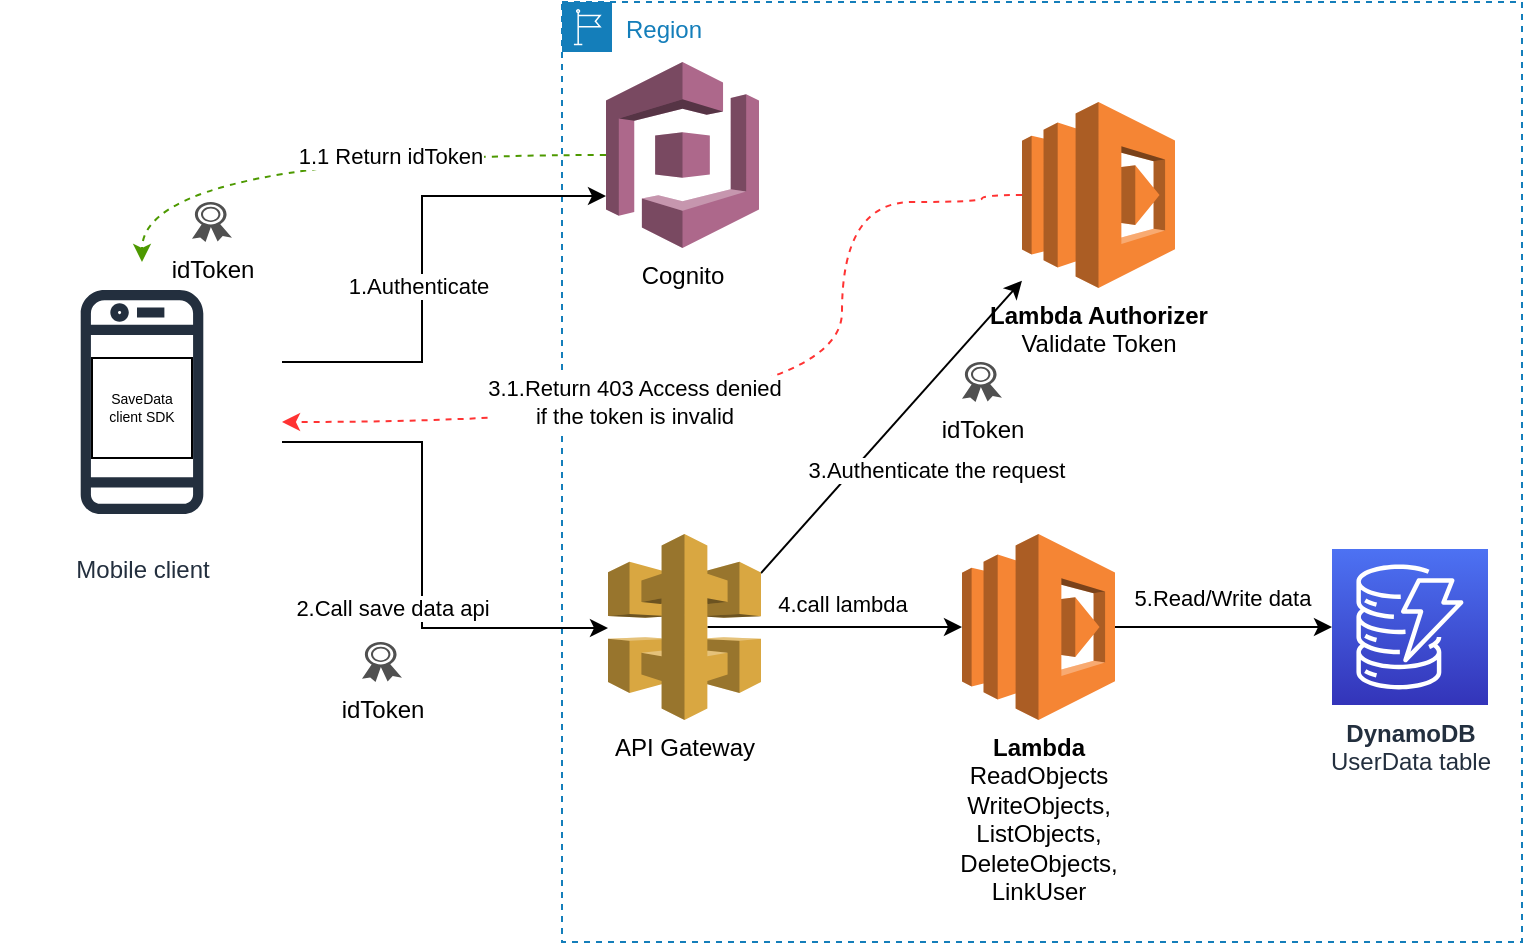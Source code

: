 <mxfile version="21.3.8" type="github" pages="5">
  <diagram id="LclV318cCAkKvQurcQmc" name="System Architecture">
    <mxGraphModel dx="1434" dy="734" grid="1" gridSize="10" guides="1" tooltips="1" connect="1" arrows="1" fold="1" page="1" pageScale="1" pageWidth="827" pageHeight="1169" math="0" shadow="0">
      <root>
        <mxCell id="0" />
        <mxCell id="1" parent="0" />
        <mxCell id="avhBZaXZBKunm3MLwHhu-2" value="Region" style="points=[[0,0],[0.25,0],[0.5,0],[0.75,0],[1,0],[1,0.25],[1,0.5],[1,0.75],[1,1],[0.75,1],[0.5,1],[0.25,1],[0,1],[0,0.75],[0,0.5],[0,0.25]];outlineConnect=0;gradientColor=none;html=1;whiteSpace=wrap;fontSize=12;fontStyle=0;container=1;pointerEvents=0;collapsible=0;recursiveResize=0;shape=mxgraph.aws4.group;grIcon=mxgraph.aws4.group_region;strokeColor=#147EBA;fillColor=none;verticalAlign=top;align=left;spacingLeft=30;fontColor=#147EBA;dashed=1;" parent="1" vertex="1">
          <mxGeometry x="300" y="70" width="480" height="470" as="geometry" />
        </mxCell>
        <mxCell id="avhBZaXZBKunm3MLwHhu-16" style="edgeStyle=orthogonalEdgeStyle;rounded=0;orthogonalLoop=1;jettySize=auto;html=1;exitX=0.65;exitY=0.5;exitDx=0;exitDy=0;exitPerimeter=0;entryX=0;entryY=0.5;entryDx=0;entryDy=0;entryPerimeter=0;" parent="avhBZaXZBKunm3MLwHhu-2" source="avhBZaXZBKunm3MLwHhu-3" target="avhBZaXZBKunm3MLwHhu-35" edge="1">
          <mxGeometry relative="1" as="geometry">
            <mxPoint x="192" y="285.5" as="targetPoint" />
          </mxGeometry>
        </mxCell>
        <mxCell id="avhBZaXZBKunm3MLwHhu-18" value="4.call lambda" style="edgeLabel;html=1;align=center;verticalAlign=middle;resizable=0;points=[];" parent="avhBZaXZBKunm3MLwHhu-16" vertex="1" connectable="0">
          <mxGeometry x="0.242" relative="1" as="geometry">
            <mxPoint x="-12" y="-12" as="offset" />
          </mxGeometry>
        </mxCell>
        <mxCell id="avhBZaXZBKunm3MLwHhu-28" style="edgeStyle=none;rounded=0;orthogonalLoop=1;jettySize=auto;html=1;exitX=1;exitY=0.21;exitDx=0;exitDy=0;exitPerimeter=0;" parent="avhBZaXZBKunm3MLwHhu-2" source="avhBZaXZBKunm3MLwHhu-3" target="avhBZaXZBKunm3MLwHhu-26" edge="1">
          <mxGeometry relative="1" as="geometry" />
        </mxCell>
        <mxCell id="avhBZaXZBKunm3MLwHhu-29" value="3.Authenticate the request" style="edgeLabel;html=1;align=center;verticalAlign=middle;resizable=0;points=[];" parent="avhBZaXZBKunm3MLwHhu-28" vertex="1" connectable="0">
          <mxGeometry x="-0.107" y="1" relative="1" as="geometry">
            <mxPoint x="30" y="14" as="offset" />
          </mxGeometry>
        </mxCell>
        <mxCell id="avhBZaXZBKunm3MLwHhu-3" value="API Gateway" style="outlineConnect=0;dashed=0;verticalLabelPosition=bottom;verticalAlign=top;align=center;html=1;shape=mxgraph.aws3.api_gateway;fillColor=#D9A741;gradientColor=none;" parent="avhBZaXZBKunm3MLwHhu-2" vertex="1">
          <mxGeometry x="23" y="266" width="76.5" height="93" as="geometry" />
        </mxCell>
        <mxCell id="avhBZaXZBKunm3MLwHhu-17" value="" style="edgeStyle=orthogonalEdgeStyle;rounded=0;orthogonalLoop=1;jettySize=auto;html=1;exitX=1;exitY=0.5;exitDx=0;exitDy=0;exitPerimeter=0;" parent="avhBZaXZBKunm3MLwHhu-2" source="avhBZaXZBKunm3MLwHhu-35" target="avhBZaXZBKunm3MLwHhu-5" edge="1">
          <mxGeometry relative="1" as="geometry">
            <mxPoint x="290" y="285" as="sourcePoint" />
          </mxGeometry>
        </mxCell>
        <mxCell id="avhBZaXZBKunm3MLwHhu-19" value="5.Read/Write data" style="edgeLabel;html=1;align=center;verticalAlign=middle;resizable=0;points=[];" parent="avhBZaXZBKunm3MLwHhu-17" vertex="1" connectable="0">
          <mxGeometry x="-0.268" relative="1" as="geometry">
            <mxPoint x="14" y="-15" as="offset" />
          </mxGeometry>
        </mxCell>
        <mxCell id="avhBZaXZBKunm3MLwHhu-5" value="&lt;b&gt;DynamoDB&lt;br&gt;&lt;/b&gt;UserData table" style="sketch=0;points=[[0,0,0],[0.25,0,0],[0.5,0,0],[0.75,0,0],[1,0,0],[0,1,0],[0.25,1,0],[0.5,1,0],[0.75,1,0],[1,1,0],[0,0.25,0],[0,0.5,0],[0,0.75,0],[1,0.25,0],[1,0.5,0],[1,0.75,0]];outlineConnect=0;fontColor=#232F3E;gradientColor=#4D72F3;gradientDirection=north;fillColor=#3334B9;strokeColor=#ffffff;dashed=0;verticalLabelPosition=bottom;verticalAlign=top;align=center;html=1;fontSize=12;fontStyle=0;aspect=fixed;shape=mxgraph.aws4.resourceIcon;resIcon=mxgraph.aws4.dynamodb;" parent="avhBZaXZBKunm3MLwHhu-2" vertex="1">
          <mxGeometry x="385" y="273.5" width="78" height="78" as="geometry" />
        </mxCell>
        <mxCell id="avhBZaXZBKunm3MLwHhu-6" value="Cognito" style="outlineConnect=0;dashed=0;verticalLabelPosition=bottom;verticalAlign=top;align=center;html=1;shape=mxgraph.aws3.cognito;fillColor=#AD688B;gradientColor=none;" parent="avhBZaXZBKunm3MLwHhu-2" vertex="1">
          <mxGeometry x="22" y="30" width="76.5" height="93" as="geometry" />
        </mxCell>
        <mxCell id="avhBZaXZBKunm3MLwHhu-26" value="&lt;b&gt;Lambda Authorizer&lt;/b&gt;&lt;br&gt;Validate Token" style="outlineConnect=0;dashed=0;verticalLabelPosition=bottom;verticalAlign=top;align=center;html=1;shape=mxgraph.aws3.lambda;fillColor=#F58534;gradientColor=none;" parent="avhBZaXZBKunm3MLwHhu-2" vertex="1">
          <mxGeometry x="230" y="50" width="76.5" height="93" as="geometry" />
        </mxCell>
        <mxCell id="avhBZaXZBKunm3MLwHhu-35" value="&lt;b&gt;Lambda&lt;br style=&quot;border-color: var(--border-color);&quot;&gt;&lt;/b&gt;ReadObjects&lt;br style=&quot;border-color: var(--border-color);&quot;&gt;WriteObjects,&lt;br style=&quot;border-color: var(--border-color);&quot;&gt;&lt;span style=&quot;border-color: var(--border-color);&quot;&gt;ListObjects,&lt;/span&gt;&lt;br style=&quot;border-color: var(--border-color);&quot;&gt;&lt;span style=&quot;border-color: var(--border-color);&quot;&gt;DeleteObjects,&lt;/span&gt;&lt;br style=&quot;border-color: var(--border-color);&quot;&gt;&lt;span style=&quot;border-color: var(--border-color);&quot;&gt;LinkUser&lt;/span&gt;" style="outlineConnect=0;dashed=0;verticalLabelPosition=bottom;verticalAlign=top;align=center;html=1;shape=mxgraph.aws3.lambda;fillColor=#F58534;gradientColor=none;" parent="avhBZaXZBKunm3MLwHhu-2" vertex="1">
          <mxGeometry x="200" y="266" width="76.5" height="93" as="geometry" />
        </mxCell>
        <mxCell id="avhBZaXZBKunm3MLwHhu-42" value="idToken" style="sketch=0;pointerEvents=1;shadow=0;dashed=0;html=1;strokeColor=none;fillColor=#505050;labelPosition=center;verticalLabelPosition=bottom;verticalAlign=top;outlineConnect=0;align=center;shape=mxgraph.office.security.token;" parent="avhBZaXZBKunm3MLwHhu-2" vertex="1">
          <mxGeometry x="200" y="180" width="20" height="20" as="geometry" />
        </mxCell>
        <mxCell id="avhBZaXZBKunm3MLwHhu-8" value="Mobile client" style="sketch=0;outlineConnect=0;fontColor=#232F3E;gradientColor=none;strokeColor=#232F3E;fillColor=#ffffff;dashed=0;verticalLabelPosition=bottom;verticalAlign=top;align=center;html=1;fontSize=12;fontStyle=0;aspect=fixed;shape=mxgraph.aws4.resourceIcon;resIcon=mxgraph.aws4.mobile_client;" parent="1" vertex="1">
          <mxGeometry x="20" y="200" width="140" height="140" as="geometry" />
        </mxCell>
        <mxCell id="avhBZaXZBKunm3MLwHhu-9" style="edgeStyle=orthogonalEdgeStyle;rounded=0;orthogonalLoop=1;jettySize=auto;html=1;" parent="1" target="avhBZaXZBKunm3MLwHhu-6" edge="1">
          <mxGeometry relative="1" as="geometry">
            <mxPoint x="220" y="310" as="targetPoint" />
            <mxPoint x="160" y="250" as="sourcePoint" />
            <Array as="points">
              <mxPoint x="230" y="250" />
              <mxPoint x="230" y="167" />
            </Array>
          </mxGeometry>
        </mxCell>
        <mxCell id="avhBZaXZBKunm3MLwHhu-10" value="1.Authenticate" style="edgeLabel;html=1;align=center;verticalAlign=middle;resizable=0;points=[];" parent="avhBZaXZBKunm3MLwHhu-9" vertex="1" connectable="0">
          <mxGeometry x="-0.115" y="2" relative="1" as="geometry">
            <mxPoint as="offset" />
          </mxGeometry>
        </mxCell>
        <mxCell id="avhBZaXZBKunm3MLwHhu-11" style="edgeStyle=orthogonalEdgeStyle;rounded=0;orthogonalLoop=1;jettySize=auto;html=1;" parent="1" target="avhBZaXZBKunm3MLwHhu-3" edge="1">
          <mxGeometry relative="1" as="geometry">
            <mxPoint x="160" y="290" as="sourcePoint" />
            <Array as="points">
              <mxPoint x="230" y="290" />
              <mxPoint x="230" y="383" />
            </Array>
          </mxGeometry>
        </mxCell>
        <mxCell id="avhBZaXZBKunm3MLwHhu-12" value="2.Call save data api" style="edgeLabel;html=1;align=center;verticalAlign=middle;resizable=0;points=[];" parent="avhBZaXZBKunm3MLwHhu-11" vertex="1" connectable="0">
          <mxGeometry x="0.437" y="-1" relative="1" as="geometry">
            <mxPoint x="-36" y="-11" as="offset" />
          </mxGeometry>
        </mxCell>
        <mxCell id="avhBZaXZBKunm3MLwHhu-14" value="idToken" style="sketch=0;pointerEvents=1;shadow=0;dashed=0;html=1;strokeColor=none;fillColor=#505050;labelPosition=center;verticalLabelPosition=bottom;verticalAlign=top;outlineConnect=0;align=center;shape=mxgraph.office.security.token;" parent="1" vertex="1">
          <mxGeometry x="200" y="390" width="20" height="20" as="geometry" />
        </mxCell>
        <mxCell id="avhBZaXZBKunm3MLwHhu-23" value="&lt;font style=&quot;font-size: 7px;&quot;&gt;SaveData client SDK&lt;/font&gt;" style="whiteSpace=wrap;html=1;fontSize=7;" parent="1" vertex="1">
          <mxGeometry x="65" y="248" width="50" height="50" as="geometry" />
        </mxCell>
        <mxCell id="avhBZaXZBKunm3MLwHhu-30" style="edgeStyle=orthogonalEdgeStyle;curved=1;rounded=0;orthogonalLoop=1;jettySize=auto;html=1;exitX=0;exitY=0.5;exitDx=0;exitDy=0;exitPerimeter=0;strokeColor=#FF3333;dashed=1;" parent="1" source="avhBZaXZBKunm3MLwHhu-26" target="avhBZaXZBKunm3MLwHhu-8" edge="1">
          <mxGeometry relative="1" as="geometry">
            <Array as="points">
              <mxPoint x="510" y="167" />
              <mxPoint x="510" y="170" />
              <mxPoint x="440" y="170" />
              <mxPoint x="440" y="280" />
            </Array>
          </mxGeometry>
        </mxCell>
        <mxCell id="avhBZaXZBKunm3MLwHhu-31" value="3.1.Return 403 Access denied &lt;br&gt;if the token is invalid" style="edgeLabel;html=1;align=center;verticalAlign=middle;resizable=0;points=[];" parent="avhBZaXZBKunm3MLwHhu-30" vertex="1" connectable="0">
          <mxGeometry x="0.083" y="-7" relative="1" as="geometry">
            <mxPoint x="-46" y="-3" as="offset" />
          </mxGeometry>
        </mxCell>
        <mxCell id="avhBZaXZBKunm3MLwHhu-34" value="idToken" style="sketch=0;pointerEvents=1;shadow=0;dashed=0;html=1;strokeColor=none;fillColor=#505050;labelPosition=center;verticalLabelPosition=bottom;verticalAlign=top;outlineConnect=0;align=center;shape=mxgraph.office.security.token;" parent="1" vertex="1">
          <mxGeometry x="115" y="170" width="20" height="20" as="geometry" />
        </mxCell>
        <mxCell id="avhBZaXZBKunm3MLwHhu-39" style="edgeStyle=orthogonalEdgeStyle;curved=1;rounded=0;orthogonalLoop=1;jettySize=auto;html=1;exitX=0;exitY=0.5;exitDx=0;exitDy=0;exitPerimeter=0;strokeColor=#4D9900;dashed=1;" parent="1" source="avhBZaXZBKunm3MLwHhu-6" target="avhBZaXZBKunm3MLwHhu-8" edge="1">
          <mxGeometry relative="1" as="geometry" />
        </mxCell>
        <mxCell id="avhBZaXZBKunm3MLwHhu-40" value="1.1 Return idToken" style="edgeLabel;html=1;align=center;verticalAlign=middle;resizable=0;points=[];" parent="avhBZaXZBKunm3MLwHhu-39" vertex="1" connectable="0">
          <mxGeometry x="-0.242" relative="1" as="geometry">
            <mxPoint as="offset" />
          </mxGeometry>
        </mxCell>
      </root>
    </mxGraphModel>
  </diagram>
  <diagram name="ER_UserData" id="mF6XgWaIYZn5LqMoDUoT">
    <mxGraphModel dx="1434" dy="677" grid="1" gridSize="10" guides="1" tooltips="1" connect="1" arrows="1" fold="1" page="1" pageScale="1" pageWidth="827" pageHeight="1169" math="0" shadow="0">
      <root>
        <mxCell id="0" />
        <mxCell id="1" parent="0" />
        <mxCell id="Q9dBLYLQtG-FuPgtHj90-1" value="UserData" style="whiteSpace=wrap;html=1;align=center;" parent="1" vertex="1">
          <mxGeometry x="364" y="260" width="100" height="40" as="geometry" />
        </mxCell>
        <mxCell id="Q9dBLYLQtG-FuPgtHj90-3" value="UserId" style="ellipse;whiteSpace=wrap;html=1;align=center;fontStyle=4;" parent="1" vertex="1">
          <mxGeometry x="180" y="150" width="100" height="40" as="geometry" />
        </mxCell>
        <mxCell id="Q9dBLYLQtG-FuPgtHj90-4" value="Collection" style="ellipse;whiteSpace=wrap;html=1;align=center;fontStyle=4;" parent="1" vertex="1">
          <mxGeometry x="350" y="120" width="100" height="40" as="geometry" />
        </mxCell>
        <mxCell id="Q9dBLYLQtG-FuPgtHj90-5" value="Key" style="ellipse;whiteSpace=wrap;html=1;align=center;fontStyle=4;" parent="1" vertex="1">
          <mxGeometry x="540" y="150" width="100" height="40" as="geometry" />
        </mxCell>
        <mxCell id="Q9dBLYLQtG-FuPgtHj90-6" value="Value" style="ellipse;whiteSpace=wrap;html=1;align=center;" parent="1" vertex="1">
          <mxGeometry x="560" y="260" width="100" height="40" as="geometry" />
        </mxCell>
        <mxCell id="Q9dBLYLQtG-FuPgtHj90-7" value="Version" style="ellipse;whiteSpace=wrap;html=1;align=center;" parent="1" vertex="1">
          <mxGeometry x="550" y="370" width="100" height="40" as="geometry" />
        </mxCell>
        <mxCell id="Q9dBLYLQtG-FuPgtHj90-8" value="ReadPermission" style="ellipse;whiteSpace=wrap;html=1;align=center;" parent="1" vertex="1">
          <mxGeometry x="420" y="420" width="100" height="40" as="geometry" />
        </mxCell>
        <mxCell id="Q9dBLYLQtG-FuPgtHj90-9" value="WritePermission" style="ellipse;whiteSpace=wrap;html=1;align=center;" parent="1" vertex="1">
          <mxGeometry x="280" y="420" width="100" height="40" as="geometry" />
        </mxCell>
        <mxCell id="Q9dBLYLQtG-FuPgtHj90-10" value="" style="endArrow=none;html=1;rounded=0;" parent="1" source="Q9dBLYLQtG-FuPgtHj90-4" target="Q9dBLYLQtG-FuPgtHj90-1" edge="1">
          <mxGeometry relative="1" as="geometry">
            <mxPoint x="380" y="340" as="sourcePoint" />
            <mxPoint x="540" y="340" as="targetPoint" />
          </mxGeometry>
        </mxCell>
        <mxCell id="Q9dBLYLQtG-FuPgtHj90-14" value="" style="endArrow=none;html=1;rounded=0;exitX=0;exitY=1;exitDx=0;exitDy=0;entryX=0.75;entryY=0;entryDx=0;entryDy=0;" parent="1" source="Q9dBLYLQtG-FuPgtHj90-5" target="Q9dBLYLQtG-FuPgtHj90-1" edge="1">
          <mxGeometry relative="1" as="geometry">
            <mxPoint x="487" y="199" as="sourcePoint" />
            <mxPoint x="438" y="270" as="targetPoint" />
          </mxGeometry>
        </mxCell>
        <mxCell id="Q9dBLYLQtG-FuPgtHj90-15" value="" style="endArrow=none;html=1;rounded=0;exitX=0.5;exitY=1;exitDx=0;exitDy=0;entryX=0.25;entryY=0;entryDx=0;entryDy=0;" parent="1" source="Q9dBLYLQtG-FuPgtHj90-3" target="Q9dBLYLQtG-FuPgtHj90-1" edge="1">
          <mxGeometry relative="1" as="geometry">
            <mxPoint x="497" y="209" as="sourcePoint" />
            <mxPoint x="448" y="280" as="targetPoint" />
          </mxGeometry>
        </mxCell>
        <mxCell id="Q9dBLYLQtG-FuPgtHj90-16" value="" style="endArrow=none;html=1;rounded=0;exitX=0;exitY=0.5;exitDx=0;exitDy=0;entryX=1;entryY=0.5;entryDx=0;entryDy=0;" parent="1" source="Q9dBLYLQtG-FuPgtHj90-6" target="Q9dBLYLQtG-FuPgtHj90-1" edge="1">
          <mxGeometry relative="1" as="geometry">
            <mxPoint x="507" y="219" as="sourcePoint" />
            <mxPoint x="458" y="290" as="targetPoint" />
          </mxGeometry>
        </mxCell>
        <mxCell id="Q9dBLYLQtG-FuPgtHj90-17" value="" style="endArrow=none;html=1;rounded=0;exitX=0;exitY=0;exitDx=0;exitDy=0;entryX=0.75;entryY=1;entryDx=0;entryDy=0;" parent="1" source="Q9dBLYLQtG-FuPgtHj90-7" target="Q9dBLYLQtG-FuPgtHj90-1" edge="1">
          <mxGeometry relative="1" as="geometry">
            <mxPoint x="517" y="229" as="sourcePoint" />
            <mxPoint x="468" y="300" as="targetPoint" />
          </mxGeometry>
        </mxCell>
        <mxCell id="Q9dBLYLQtG-FuPgtHj90-18" value="" style="endArrow=none;html=1;rounded=0;exitX=0.5;exitY=1;exitDx=0;exitDy=0;entryX=0.5;entryY=0;entryDx=0;entryDy=0;" parent="1" source="Q9dBLYLQtG-FuPgtHj90-1" target="Q9dBLYLQtG-FuPgtHj90-8" edge="1">
          <mxGeometry relative="1" as="geometry">
            <mxPoint x="527" y="239" as="sourcePoint" />
            <mxPoint x="478" y="310" as="targetPoint" />
          </mxGeometry>
        </mxCell>
        <mxCell id="Q9dBLYLQtG-FuPgtHj90-19" value="" style="endArrow=none;html=1;rounded=0;exitX=0.25;exitY=1;exitDx=0;exitDy=0;entryX=0.5;entryY=0;entryDx=0;entryDy=0;" parent="1" source="Q9dBLYLQtG-FuPgtHj90-1" target="Q9dBLYLQtG-FuPgtHj90-9" edge="1">
          <mxGeometry relative="1" as="geometry">
            <mxPoint x="537" y="249" as="sourcePoint" />
            <mxPoint x="488" y="320" as="targetPoint" />
          </mxGeometry>
        </mxCell>
        <mxCell id="mvrklI2uLtl31TiGzm9K-1" value="CreateTime" style="ellipse;whiteSpace=wrap;html=1;align=center;" parent="1" vertex="1">
          <mxGeometry x="170" y="360" width="100" height="40" as="geometry" />
        </mxCell>
        <mxCell id="mvrklI2uLtl31TiGzm9K-2" value="" style="endArrow=none;html=1;rounded=0;entryX=0;entryY=0.75;entryDx=0;entryDy=0;exitX=1;exitY=0;exitDx=0;exitDy=0;" parent="1" source="mvrklI2uLtl31TiGzm9K-1" target="Q9dBLYLQtG-FuPgtHj90-1" edge="1">
          <mxGeometry relative="1" as="geometry">
            <mxPoint x="330" y="350" as="sourcePoint" />
            <mxPoint x="490" y="350" as="targetPoint" />
          </mxGeometry>
        </mxCell>
        <mxCell id="mvrklI2uLtl31TiGzm9K-4" value="UpdateTime" style="ellipse;whiteSpace=wrap;html=1;align=center;" parent="1" vertex="1">
          <mxGeometry x="160" y="260" width="100" height="40" as="geometry" />
        </mxCell>
        <mxCell id="mvrklI2uLtl31TiGzm9K-7" value="" style="endArrow=none;html=1;rounded=0;exitX=1;exitY=0.5;exitDx=0;exitDy=0;entryX=0;entryY=0.5;entryDx=0;entryDy=0;" parent="1" source="mvrklI2uLtl31TiGzm9K-4" target="Q9dBLYLQtG-FuPgtHj90-1" edge="1">
          <mxGeometry relative="1" as="geometry">
            <mxPoint x="265" y="396" as="sourcePoint" />
            <mxPoint x="350" y="280" as="targetPoint" />
          </mxGeometry>
        </mxCell>
      </root>
    </mxGraphModel>
  </diagram>
  <diagram id="5PYoEjtsSiYhE9RaVASb" name="ER_UserLink">
    <mxGraphModel dx="1434" dy="677" grid="1" gridSize="10" guides="1" tooltips="1" connect="1" arrows="1" fold="1" page="1" pageScale="1" pageWidth="827" pageHeight="1169" math="0" shadow="0">
      <root>
        <mxCell id="0" />
        <mxCell id="1" parent="0" />
        <mxCell id="us9Fqbk9GCf8lMkR9Wjr-1" value="UserLink" style="whiteSpace=wrap;html=1;align=center;" vertex="1" parent="1">
          <mxGeometry x="360" y="170" width="100" height="40" as="geometry" />
        </mxCell>
        <mxCell id="us9Fqbk9GCf8lMkR9Wjr-3" value="" style="endArrow=none;html=1;rounded=0;exitX=0.5;exitY=1;exitDx=0;exitDy=0;entryX=0.25;entryY=0;entryDx=0;entryDy=0;" edge="1" parent="1" source="_laf4JY_mM1y4re4LjdM-1" target="us9Fqbk9GCf8lMkR9Wjr-1">
          <mxGeometry relative="1" as="geometry">
            <mxPoint x="290" y="110" as="sourcePoint" />
            <mxPoint x="380" y="170" as="targetPoint" />
          </mxGeometry>
        </mxCell>
        <mxCell id="us9Fqbk9GCf8lMkR9Wjr-5" value="UserId" style="ellipse;whiteSpace=wrap;html=1;align=center;" vertex="1" parent="1">
          <mxGeometry x="470" y="70" width="100" height="40" as="geometry" />
        </mxCell>
        <mxCell id="us9Fqbk9GCf8lMkR9Wjr-6" value="" style="endArrow=none;html=1;rounded=0;entryX=0.5;entryY=1;entryDx=0;entryDy=0;exitX=0.75;exitY=0;exitDx=0;exitDy=0;" edge="1" parent="1" source="us9Fqbk9GCf8lMkR9Wjr-1" target="us9Fqbk9GCf8lMkR9Wjr-5">
          <mxGeometry relative="1" as="geometry">
            <mxPoint x="350" y="190" as="sourcePoint" />
            <mxPoint x="510" y="190" as="targetPoint" />
          </mxGeometry>
        </mxCell>
        <mxCell id="_laf4JY_mM1y4re4LjdM-1" value="LinkUserId" style="ellipse;whiteSpace=wrap;html=1;align=center;fontStyle=4;" vertex="1" parent="1">
          <mxGeometry x="240" y="70" width="100" height="40" as="geometry" />
        </mxCell>
      </root>
    </mxGraphModel>
  </diagram>
  <diagram id="d4MP3yhYuahy6iO8lPpE" name="WriteObjects">
    <mxGraphModel dx="1434" dy="677" grid="1" gridSize="10" guides="1" tooltips="1" connect="1" arrows="1" fold="1" page="1" pageScale="1" pageWidth="827" pageHeight="1169" math="0" shadow="0">
      <root>
        <mxCell id="0" />
        <mxCell id="1" parent="0" />
        <mxCell id="LZcnNzvI7tWu5HHSiLTY-3" value="" style="edgeStyle=orthogonalEdgeStyle;rounded=0;orthogonalLoop=1;jettySize=auto;html=1;" edge="1" parent="1" source="LZcnNzvI7tWu5HHSiLTY-1" target="LZcnNzvI7tWu5HHSiLTY-2">
          <mxGeometry relative="1" as="geometry" />
        </mxCell>
        <mxCell id="LZcnNzvI7tWu5HHSiLTY-1" value="Parse request body" style="strokeWidth=2;html=1;shape=mxgraph.flowchart.start_1;whiteSpace=wrap;" vertex="1" parent="1">
          <mxGeometry x="330" y="30" width="100" height="60" as="geometry" />
        </mxCell>
        <mxCell id="LZcnNzvI7tWu5HHSiLTY-5" value="" style="edgeStyle=orthogonalEdgeStyle;rounded=0;orthogonalLoop=1;jettySize=auto;html=1;" edge="1" parent="1" source="LZcnNzvI7tWu5HHSiLTY-2" target="LZcnNzvI7tWu5HHSiLTY-4">
          <mxGeometry relative="1" as="geometry" />
        </mxCell>
        <mxCell id="LZcnNzvI7tWu5HHSiLTY-2" value="Prepare the parameters of TransactionWriteItems action" style="whiteSpace=wrap;html=1;strokeWidth=2;" vertex="1" parent="1">
          <mxGeometry x="320" y="170" width="120" height="60" as="geometry" />
        </mxCell>
        <mxCell id="LZcnNzvI7tWu5HHSiLTY-7" value="" style="edgeStyle=orthogonalEdgeStyle;rounded=0;orthogonalLoop=1;jettySize=auto;html=1;" edge="1" parent="1" source="LZcnNzvI7tWu5HHSiLTY-4" target="LZcnNzvI7tWu5HHSiLTY-6">
          <mxGeometry relative="1" as="geometry" />
        </mxCell>
        <mxCell id="LZcnNzvI7tWu5HHSiLTY-4" value="Generate one or more&amp;nbsp;UpdateItem operations" style="whiteSpace=wrap;html=1;strokeWidth=2;" vertex="1" parent="1">
          <mxGeometry x="320" y="310" width="120" height="60" as="geometry" />
        </mxCell>
        <mxCell id="LZcnNzvI7tWu5HHSiLTY-11" value="" style="edgeStyle=orthogonalEdgeStyle;rounded=0;orthogonalLoop=1;jettySize=auto;html=1;" edge="1" parent="1" source="LZcnNzvI7tWu5HHSiLTY-6" target="LZcnNzvI7tWu5HHSiLTY-10">
          <mxGeometry relative="1" as="geometry" />
        </mxCell>
        <mxCell id="LZcnNzvI7tWu5HHSiLTY-6" value="Use condition expression to check the write permission" style="whiteSpace=wrap;html=1;strokeWidth=2;" vertex="1" parent="1">
          <mxGeometry x="320" y="450" width="120" height="60" as="geometry" />
        </mxCell>
        <mxCell id="LZcnNzvI7tWu5HHSiLTY-8" value="&lt;font face=&quot;Courier New&quot;&gt;attribute_not_exists (WritePermission) or WritePermission = 1&lt;/font&gt;" style="whiteSpace=wrap;html=1;shape=mxgraph.basic.document" vertex="1" parent="1">
          <mxGeometry x="500" y="400" width="180" height="100" as="geometry" />
        </mxCell>
        <mxCell id="LZcnNzvI7tWu5HHSiLTY-9" value="" style="endArrow=none;dashed=1;html=1;dashPattern=1 3;strokeWidth=2;rounded=0;entryX=0;entryY=0.5;entryDx=0;entryDy=0;entryPerimeter=0;exitX=1;exitY=0.5;exitDx=0;exitDy=0;" edge="1" parent="1" source="LZcnNzvI7tWu5HHSiLTY-6" target="LZcnNzvI7tWu5HHSiLTY-8">
          <mxGeometry width="50" height="50" relative="1" as="geometry">
            <mxPoint x="350" y="370" as="sourcePoint" />
            <mxPoint x="400" y="320" as="targetPoint" />
          </mxGeometry>
        </mxCell>
        <mxCell id="LZcnNzvI7tWu5HHSiLTY-13" value="" style="edgeStyle=orthogonalEdgeStyle;rounded=0;orthogonalLoop=1;jettySize=auto;html=1;" edge="1" parent="1" source="LZcnNzvI7tWu5HHSiLTY-10" target="LZcnNzvI7tWu5HHSiLTY-12">
          <mxGeometry relative="1" as="geometry" />
        </mxCell>
        <mxCell id="LZcnNzvI7tWu5HHSiLTY-10" value="Execute the TransactionWriteItems action" style="whiteSpace=wrap;html=1;strokeWidth=2;" vertex="1" parent="1">
          <mxGeometry x="320" y="590" width="120" height="60" as="geometry" />
        </mxCell>
        <mxCell id="LZcnNzvI7tWu5HHSiLTY-15" value="" style="edgeStyle=orthogonalEdgeStyle;rounded=0;orthogonalLoop=1;jettySize=auto;html=1;exitX=0.5;exitY=1;exitDx=0;exitDy=0;" edge="1" parent="1" source="LZcnNzvI7tWu5HHSiLTY-12" target="LZcnNzvI7tWu5HHSiLTY-14">
          <mxGeometry relative="1" as="geometry" />
        </mxCell>
        <mxCell id="LZcnNzvI7tWu5HHSiLTY-16" value="yes" style="edgeLabel;html=1;align=center;verticalAlign=middle;resizable=0;points=[];" vertex="1" connectable="0" parent="LZcnNzvI7tWu5HHSiLTY-15">
          <mxGeometry x="-0.72" y="2" relative="1" as="geometry">
            <mxPoint as="offset" />
          </mxGeometry>
        </mxCell>
        <mxCell id="LZcnNzvI7tWu5HHSiLTY-18" value="no" style="edgeStyle=orthogonalEdgeStyle;rounded=0;orthogonalLoop=1;jettySize=auto;html=1;" edge="1" parent="1" source="LZcnNzvI7tWu5HHSiLTY-12" target="LZcnNzvI7tWu5HHSiLTY-17">
          <mxGeometry relative="1" as="geometry" />
        </mxCell>
        <mxCell id="LZcnNzvI7tWu5HHSiLTY-12" value="Success ？" style="rhombus;whiteSpace=wrap;html=1;strokeWidth=2;" vertex="1" parent="1">
          <mxGeometry x="340" y="720" width="80" height="80" as="geometry" />
        </mxCell>
        <mxCell id="LZcnNzvI7tWu5HHSiLTY-20" value="" style="edgeStyle=orthogonalEdgeStyle;rounded=0;orthogonalLoop=1;jettySize=auto;html=1;" edge="1" parent="1" source="LZcnNzvI7tWu5HHSiLTY-14" target="LZcnNzvI7tWu5HHSiLTY-19">
          <mxGeometry relative="1" as="geometry" />
        </mxCell>
        <mxCell id="LZcnNzvI7tWu5HHSiLTY-14" value="return code 0" style="whiteSpace=wrap;html=1;strokeWidth=2;" vertex="1" parent="1">
          <mxGeometry x="320" y="850" width="120" height="60" as="geometry" />
        </mxCell>
        <mxCell id="LZcnNzvI7tWu5HHSiLTY-22" value="" style="edgeStyle=orthogonalEdgeStyle;rounded=0;orthogonalLoop=1;jettySize=auto;html=1;entryX=0;entryY=0.5;entryDx=0;entryDy=0;entryPerimeter=0;" edge="1" parent="1" source="LZcnNzvI7tWu5HHSiLTY-17" target="LZcnNzvI7tWu5HHSiLTY-19">
          <mxGeometry relative="1" as="geometry">
            <mxPoint x="220" y="870" as="targetPoint" />
            <Array as="points">
              <mxPoint x="230" y="990" />
            </Array>
          </mxGeometry>
        </mxCell>
        <mxCell id="LZcnNzvI7tWu5HHSiLTY-17" value="return code 40000" style="whiteSpace=wrap;html=1;strokeWidth=2;" vertex="1" parent="1">
          <mxGeometry x="160" y="730" width="120" height="60" as="geometry" />
        </mxCell>
        <mxCell id="LZcnNzvI7tWu5HHSiLTY-19" value="End" style="strokeWidth=2;html=1;shape=mxgraph.flowchart.terminator;whiteSpace=wrap;" vertex="1" parent="1">
          <mxGeometry x="330" y="960" width="100" height="60" as="geometry" />
        </mxCell>
      </root>
    </mxGraphModel>
  </diagram>
  <diagram name="ReadObjects" id="__v2iNLpHSTWLNYw9GKc">
    <mxGraphModel dx="1434" dy="677" grid="1" gridSize="10" guides="1" tooltips="1" connect="1" arrows="1" fold="1" page="1" pageScale="1" pageWidth="827" pageHeight="1169" math="0" shadow="0">
      <root>
        <mxCell id="880-TiesmJB0NDzonNDc-0" />
        <mxCell id="880-TiesmJB0NDzonNDc-1" parent="880-TiesmJB0NDzonNDc-0" />
        <mxCell id="aT6pLV8fb6ZmvAcFpruD-17" value="" style="edgeStyle=orthogonalEdgeStyle;rounded=0;orthogonalLoop=1;jettySize=auto;html=1;" edge="1" parent="880-TiesmJB0NDzonNDc-1" source="880-TiesmJB0NDzonNDc-3" target="aT6pLV8fb6ZmvAcFpruD-2">
          <mxGeometry relative="1" as="geometry" />
        </mxCell>
        <mxCell id="880-TiesmJB0NDzonNDc-3" value="Parse request body" style="strokeWidth=2;html=1;shape=mxgraph.flowchart.start_1;whiteSpace=wrap;" vertex="1" parent="880-TiesmJB0NDzonNDc-1">
          <mxGeometry x="330" y="30" width="100" height="60" as="geometry" />
        </mxCell>
        <mxCell id="880-TiesmJB0NDzonNDc-4" value="" style="edgeStyle=orthogonalEdgeStyle;rounded=0;orthogonalLoop=1;jettySize=auto;html=1;" edge="1" parent="880-TiesmJB0NDzonNDc-1" source="880-TiesmJB0NDzonNDc-5" target="880-TiesmJB0NDzonNDc-7">
          <mxGeometry relative="1" as="geometry" />
        </mxCell>
        <mxCell id="880-TiesmJB0NDzonNDc-5" value="Prepare the parameters of TransactionWriteItems action" style="whiteSpace=wrap;html=1;strokeWidth=2;" vertex="1" parent="880-TiesmJB0NDzonNDc-1">
          <mxGeometry x="320" y="256" width="120" height="60" as="geometry" />
        </mxCell>
        <mxCell id="880-TiesmJB0NDzonNDc-6" value="" style="edgeStyle=orthogonalEdgeStyle;rounded=0;orthogonalLoop=1;jettySize=auto;html=1;" edge="1" parent="880-TiesmJB0NDzonNDc-1" source="880-TiesmJB0NDzonNDc-7" target="880-TiesmJB0NDzonNDc-9">
          <mxGeometry relative="1" as="geometry" />
        </mxCell>
        <mxCell id="880-TiesmJB0NDzonNDc-7" value="Generate one or more&amp;nbsp;UpdateItem operations" style="whiteSpace=wrap;html=1;strokeWidth=2;" vertex="1" parent="880-TiesmJB0NDzonNDc-1">
          <mxGeometry x="320" y="396" width="120" height="60" as="geometry" />
        </mxCell>
        <mxCell id="880-TiesmJB0NDzonNDc-8" value="" style="edgeStyle=orthogonalEdgeStyle;rounded=0;orthogonalLoop=1;jettySize=auto;html=1;" edge="1" parent="880-TiesmJB0NDzonNDc-1" source="880-TiesmJB0NDzonNDc-9" target="880-TiesmJB0NDzonNDc-13">
          <mxGeometry relative="1" as="geometry" />
        </mxCell>
        <mxCell id="880-TiesmJB0NDzonNDc-9" value="Use condition expression to check the write permission" style="whiteSpace=wrap;html=1;strokeWidth=2;" vertex="1" parent="880-TiesmJB0NDzonNDc-1">
          <mxGeometry x="320" y="536" width="120" height="60" as="geometry" />
        </mxCell>
        <mxCell id="880-TiesmJB0NDzonNDc-10" value="&lt;font face=&quot;Courier New&quot;&gt;attribute_not_exists (WritePermission) or WritePermission = 1&lt;/font&gt;" style="whiteSpace=wrap;html=1;shape=mxgraph.basic.document" vertex="1" parent="880-TiesmJB0NDzonNDc-1">
          <mxGeometry x="100" y="485" width="180" height="100" as="geometry" />
        </mxCell>
        <mxCell id="880-TiesmJB0NDzonNDc-11" value="" style="endArrow=none;dashed=1;html=1;dashPattern=1 3;strokeWidth=2;rounded=0;entryX=1;entryY=0.5;entryDx=0;entryDy=0;entryPerimeter=0;exitX=0;exitY=0.5;exitDx=0;exitDy=0;" edge="1" parent="880-TiesmJB0NDzonNDc-1" source="880-TiesmJB0NDzonNDc-9" target="880-TiesmJB0NDzonNDc-10">
          <mxGeometry width="50" height="50" relative="1" as="geometry">
            <mxPoint x="350" y="456" as="sourcePoint" />
            <mxPoint x="500" y="536" as="targetPoint" />
          </mxGeometry>
        </mxCell>
        <mxCell id="880-TiesmJB0NDzonNDc-12" value="" style="edgeStyle=orthogonalEdgeStyle;rounded=0;orthogonalLoop=1;jettySize=auto;html=1;" edge="1" parent="880-TiesmJB0NDzonNDc-1" source="880-TiesmJB0NDzonNDc-13" target="880-TiesmJB0NDzonNDc-17">
          <mxGeometry relative="1" as="geometry" />
        </mxCell>
        <mxCell id="880-TiesmJB0NDzonNDc-13" value="Execute the TransactionWriteItems action" style="whiteSpace=wrap;html=1;strokeWidth=2;" vertex="1" parent="880-TiesmJB0NDzonNDc-1">
          <mxGeometry x="320" y="676" width="120" height="60" as="geometry" />
        </mxCell>
        <mxCell id="880-TiesmJB0NDzonNDc-14" value="" style="edgeStyle=orthogonalEdgeStyle;rounded=0;orthogonalLoop=1;jettySize=auto;html=1;exitX=0.5;exitY=1;exitDx=0;exitDy=0;" edge="1" parent="880-TiesmJB0NDzonNDc-1" source="880-TiesmJB0NDzonNDc-17" target="880-TiesmJB0NDzonNDc-19">
          <mxGeometry relative="1" as="geometry" />
        </mxCell>
        <mxCell id="880-TiesmJB0NDzonNDc-15" value="yes" style="edgeLabel;html=1;align=center;verticalAlign=middle;resizable=0;points=[];" vertex="1" connectable="0" parent="880-TiesmJB0NDzonNDc-14">
          <mxGeometry x="-0.72" y="2" relative="1" as="geometry">
            <mxPoint as="offset" />
          </mxGeometry>
        </mxCell>
        <mxCell id="880-TiesmJB0NDzonNDc-16" value="no" style="edgeStyle=orthogonalEdgeStyle;rounded=0;orthogonalLoop=1;jettySize=auto;html=1;" edge="1" parent="880-TiesmJB0NDzonNDc-1" source="880-TiesmJB0NDzonNDc-17">
          <mxGeometry relative="1" as="geometry">
            <mxPoint x="280" y="846" as="targetPoint" />
          </mxGeometry>
        </mxCell>
        <mxCell id="880-TiesmJB0NDzonNDc-17" value="Success ？" style="rhombus;whiteSpace=wrap;html=1;strokeWidth=2;" vertex="1" parent="880-TiesmJB0NDzonNDc-1">
          <mxGeometry x="340" y="806" width="80" height="80" as="geometry" />
        </mxCell>
        <mxCell id="880-TiesmJB0NDzonNDc-18" value="" style="edgeStyle=orthogonalEdgeStyle;rounded=0;orthogonalLoop=1;jettySize=auto;html=1;" edge="1" parent="880-TiesmJB0NDzonNDc-1" source="880-TiesmJB0NDzonNDc-19" target="880-TiesmJB0NDzonNDc-22">
          <mxGeometry relative="1" as="geometry" />
        </mxCell>
        <mxCell id="880-TiesmJB0NDzonNDc-19" value="return code 0" style="whiteSpace=wrap;html=1;strokeWidth=2;" vertex="1" parent="880-TiesmJB0NDzonNDc-1">
          <mxGeometry x="320" y="936" width="120" height="60" as="geometry" />
        </mxCell>
        <mxCell id="880-TiesmJB0NDzonNDc-20" value="" style="edgeStyle=orthogonalEdgeStyle;rounded=0;orthogonalLoop=1;jettySize=auto;html=1;entryX=0;entryY=0.5;entryDx=0;entryDy=0;entryPerimeter=0;exitX=0.5;exitY=1;exitDx=0;exitDy=0;" edge="1" parent="880-TiesmJB0NDzonNDc-1" source="880-TiesmJB0NDzonNDc-21" target="880-TiesmJB0NDzonNDc-22">
          <mxGeometry relative="1" as="geometry">
            <mxPoint x="230" y="876" as="sourcePoint" />
            <mxPoint x="220" y="956" as="targetPoint" />
            <Array as="points">
              <mxPoint x="220" y="1076" />
            </Array>
          </mxGeometry>
        </mxCell>
        <mxCell id="880-TiesmJB0NDzonNDc-21" value="return code 40100" style="whiteSpace=wrap;html=1;strokeWidth=2;" vertex="1" parent="880-TiesmJB0NDzonNDc-1">
          <mxGeometry x="160" y="816" width="120" height="60" as="geometry" />
        </mxCell>
        <mxCell id="880-TiesmJB0NDzonNDc-22" value="End" style="strokeWidth=2;html=1;shape=mxgraph.flowchart.terminator;whiteSpace=wrap;" vertex="1" parent="880-TiesmJB0NDzonNDc-1">
          <mxGeometry x="330" y="1046" width="100" height="60" as="geometry" />
        </mxCell>
        <mxCell id="aT6pLV8fb6ZmvAcFpruD-3" value="" style="edgeStyle=orthogonalEdgeStyle;rounded=0;orthogonalLoop=1;jettySize=auto;html=1;" edge="1" parent="880-TiesmJB0NDzonNDc-1" source="aT6pLV8fb6ZmvAcFpruD-2" target="880-TiesmJB0NDzonNDc-5">
          <mxGeometry relative="1" as="geometry" />
        </mxCell>
        <mxCell id="aT6pLV8fb6ZmvAcFpruD-4" value="No" style="edgeLabel;html=1;align=center;verticalAlign=middle;resizable=0;points=[];" vertex="1" connectable="0" parent="aT6pLV8fb6ZmvAcFpruD-3">
          <mxGeometry x="-0.522" y="1" relative="1" as="geometry">
            <mxPoint as="offset" />
          </mxGeometry>
        </mxCell>
        <mxCell id="aT6pLV8fb6ZmvAcFpruD-6" value="" style="edgeStyle=orthogonalEdgeStyle;rounded=0;orthogonalLoop=1;jettySize=auto;html=1;" edge="1" parent="880-TiesmJB0NDzonNDc-1" source="aT6pLV8fb6ZmvAcFpruD-2" target="aT6pLV8fb6ZmvAcFpruD-5">
          <mxGeometry relative="1" as="geometry" />
        </mxCell>
        <mxCell id="aT6pLV8fb6ZmvAcFpruD-7" value="Yes" style="edgeLabel;html=1;align=center;verticalAlign=middle;resizable=0;points=[];" vertex="1" connectable="0" parent="aT6pLV8fb6ZmvAcFpruD-6">
          <mxGeometry x="-0.267" y="1" relative="1" as="geometry">
            <mxPoint as="offset" />
          </mxGeometry>
        </mxCell>
        <mxCell id="aT6pLV8fb6ZmvAcFpruD-2" value="IsExternal == true?" style="strokeWidth=2;html=1;shape=mxgraph.flowchart.decision;whiteSpace=wrap;" vertex="1" parent="880-TiesmJB0NDzonNDc-1">
          <mxGeometry x="340" y="130" width="80" height="80" as="geometry" />
        </mxCell>
        <mxCell id="aT6pLV8fb6ZmvAcFpruD-9" value="" style="edgeStyle=orthogonalEdgeStyle;rounded=0;orthogonalLoop=1;jettySize=auto;html=1;" edge="1" parent="880-TiesmJB0NDzonNDc-1" source="aT6pLV8fb6ZmvAcFpruD-5" target="aT6pLV8fb6ZmvAcFpruD-8">
          <mxGeometry relative="1" as="geometry" />
        </mxCell>
        <mxCell id="aT6pLV8fb6ZmvAcFpruD-5" value="Get UserId by ExternalUserId" style="whiteSpace=wrap;html=1;strokeWidth=2;" vertex="1" parent="880-TiesmJB0NDzonNDc-1">
          <mxGeometry x="530" y="140" width="120" height="60" as="geometry" />
        </mxCell>
        <mxCell id="aT6pLV8fb6ZmvAcFpruD-10" value="" style="edgeStyle=orthogonalEdgeStyle;rounded=0;orthogonalLoop=1;jettySize=auto;html=1;" edge="1" parent="880-TiesmJB0NDzonNDc-1" source="aT6pLV8fb6ZmvAcFpruD-8" target="880-TiesmJB0NDzonNDc-5">
          <mxGeometry relative="1" as="geometry" />
        </mxCell>
        <mxCell id="aT6pLV8fb6ZmvAcFpruD-11" value="No" style="edgeLabel;html=1;align=center;verticalAlign=middle;resizable=0;points=[];" vertex="1" connectable="0" parent="aT6pLV8fb6ZmvAcFpruD-10">
          <mxGeometry x="-0.033" y="1" relative="1" as="geometry">
            <mxPoint as="offset" />
          </mxGeometry>
        </mxCell>
        <mxCell id="aT6pLV8fb6ZmvAcFpruD-16" value="" style="edgeStyle=orthogonalEdgeStyle;rounded=0;orthogonalLoop=1;jettySize=auto;html=1;" edge="1" parent="880-TiesmJB0NDzonNDc-1" source="aT6pLV8fb6ZmvAcFpruD-8" target="aT6pLV8fb6ZmvAcFpruD-15">
          <mxGeometry relative="1" as="geometry" />
        </mxCell>
        <mxCell id="aT6pLV8fb6ZmvAcFpruD-8" value="UserId is null" style="rhombus;whiteSpace=wrap;html=1;strokeWidth=2;" vertex="1" parent="880-TiesmJB0NDzonNDc-1">
          <mxGeometry x="550" y="246" width="80" height="80" as="geometry" />
        </mxCell>
        <mxCell id="aT6pLV8fb6ZmvAcFpruD-19" value="" style="edgeStyle=orthogonalEdgeStyle;rounded=0;orthogonalLoop=1;jettySize=auto;html=1;entryX=1;entryY=0.5;entryDx=0;entryDy=0;entryPerimeter=0;" edge="1" parent="880-TiesmJB0NDzonNDc-1" source="aT6pLV8fb6ZmvAcFpruD-15" target="880-TiesmJB0NDzonNDc-22">
          <mxGeometry relative="1" as="geometry">
            <mxPoint x="590" y="556" as="targetPoint" />
            <Array as="points">
              <mxPoint x="590" y="1076" />
            </Array>
          </mxGeometry>
        </mxCell>
        <mxCell id="aT6pLV8fb6ZmvAcFpruD-15" value="Return 40101" style="whiteSpace=wrap;html=1;strokeWidth=2;" vertex="1" parent="880-TiesmJB0NDzonNDc-1">
          <mxGeometry x="530" y="416" width="120" height="60" as="geometry" />
        </mxCell>
      </root>
    </mxGraphModel>
  </diagram>
</mxfile>

